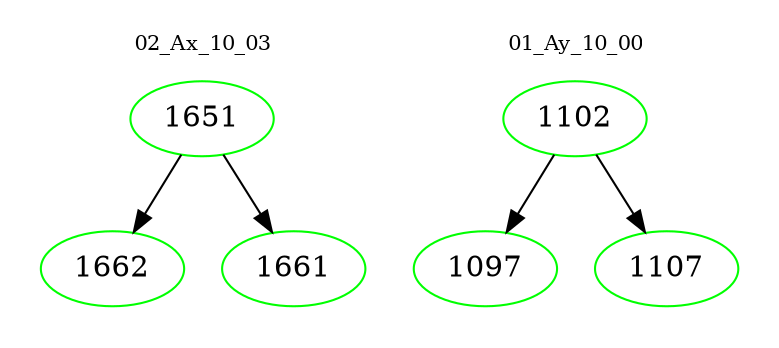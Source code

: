 digraph{
subgraph cluster_0 {
color = white
label = "02_Ax_10_03";
fontsize=10;
T0_1651 [label="1651", color="green"]
T0_1651 -> T0_1662 [color="black"]
T0_1662 [label="1662", color="green"]
T0_1651 -> T0_1661 [color="black"]
T0_1661 [label="1661", color="green"]
}
subgraph cluster_1 {
color = white
label = "01_Ay_10_00";
fontsize=10;
T1_1102 [label="1102", color="green"]
T1_1102 -> T1_1097 [color="black"]
T1_1097 [label="1097", color="green"]
T1_1102 -> T1_1107 [color="black"]
T1_1107 [label="1107", color="green"]
}
}
